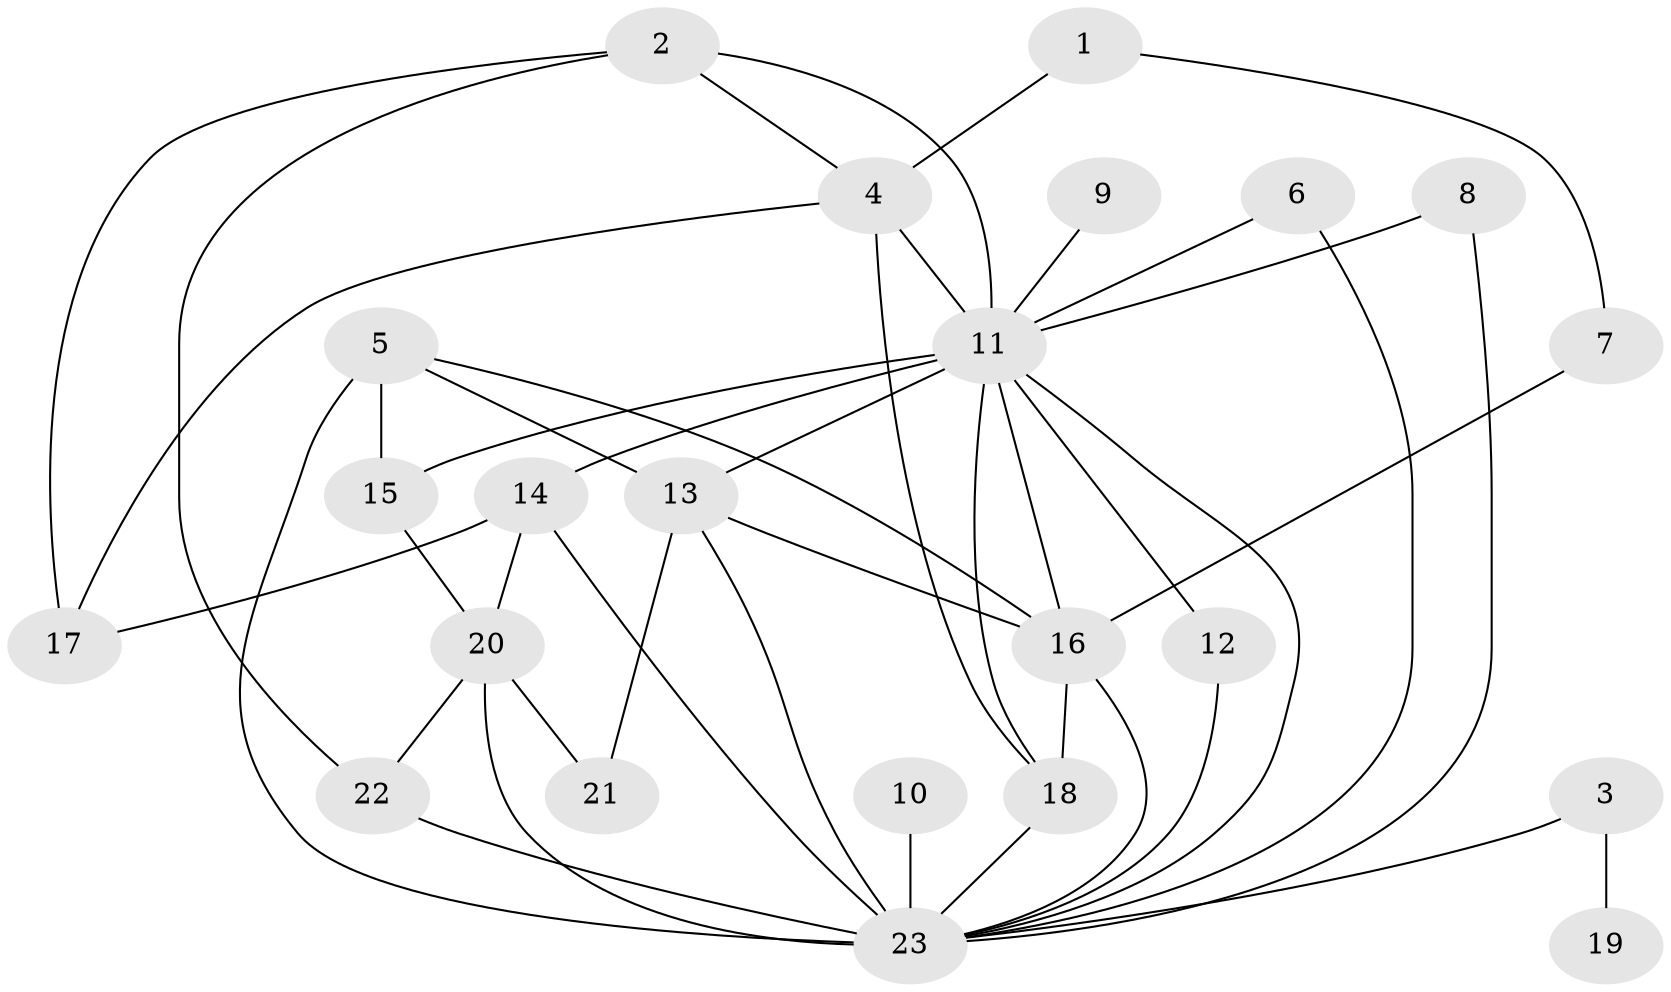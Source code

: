 // original degree distribution, {6: 0.09333333333333334, 10: 0.013333333333333334, 17: 0.013333333333333334, 4: 0.08, 1: 0.38666666666666666, 18: 0.013333333333333334, 3: 0.12, 2: 0.26666666666666666, 7: 0.013333333333333334}
// Generated by graph-tools (version 1.1) at 2025/36/03/04/25 23:36:41]
// undirected, 23 vertices, 44 edges
graph export_dot {
  node [color=gray90,style=filled];
  1;
  2;
  3;
  4;
  5;
  6;
  7;
  8;
  9;
  10;
  11;
  12;
  13;
  14;
  15;
  16;
  17;
  18;
  19;
  20;
  21;
  22;
  23;
  1 -- 4 [weight=1.0];
  1 -- 7 [weight=1.0];
  2 -- 4 [weight=1.0];
  2 -- 11 [weight=1.0];
  2 -- 17 [weight=1.0];
  2 -- 22 [weight=1.0];
  3 -- 19 [weight=1.0];
  3 -- 23 [weight=1.0];
  4 -- 11 [weight=2.0];
  4 -- 17 [weight=1.0];
  4 -- 18 [weight=1.0];
  5 -- 13 [weight=1.0];
  5 -- 15 [weight=1.0];
  5 -- 16 [weight=2.0];
  5 -- 23 [weight=3.0];
  6 -- 11 [weight=1.0];
  6 -- 23 [weight=1.0];
  7 -- 16 [weight=1.0];
  8 -- 11 [weight=1.0];
  8 -- 23 [weight=1.0];
  9 -- 11 [weight=1.0];
  10 -- 23 [weight=1.0];
  11 -- 12 [weight=1.0];
  11 -- 13 [weight=1.0];
  11 -- 14 [weight=1.0];
  11 -- 15 [weight=1.0];
  11 -- 16 [weight=1.0];
  11 -- 18 [weight=1.0];
  11 -- 23 [weight=1.0];
  12 -- 23 [weight=1.0];
  13 -- 16 [weight=2.0];
  13 -- 21 [weight=1.0];
  13 -- 23 [weight=1.0];
  14 -- 17 [weight=1.0];
  14 -- 20 [weight=1.0];
  14 -- 23 [weight=2.0];
  15 -- 20 [weight=1.0];
  16 -- 18 [weight=2.0];
  16 -- 23 [weight=1.0];
  18 -- 23 [weight=2.0];
  20 -- 21 [weight=1.0];
  20 -- 22 [weight=1.0];
  20 -- 23 [weight=1.0];
  22 -- 23 [weight=1.0];
}
